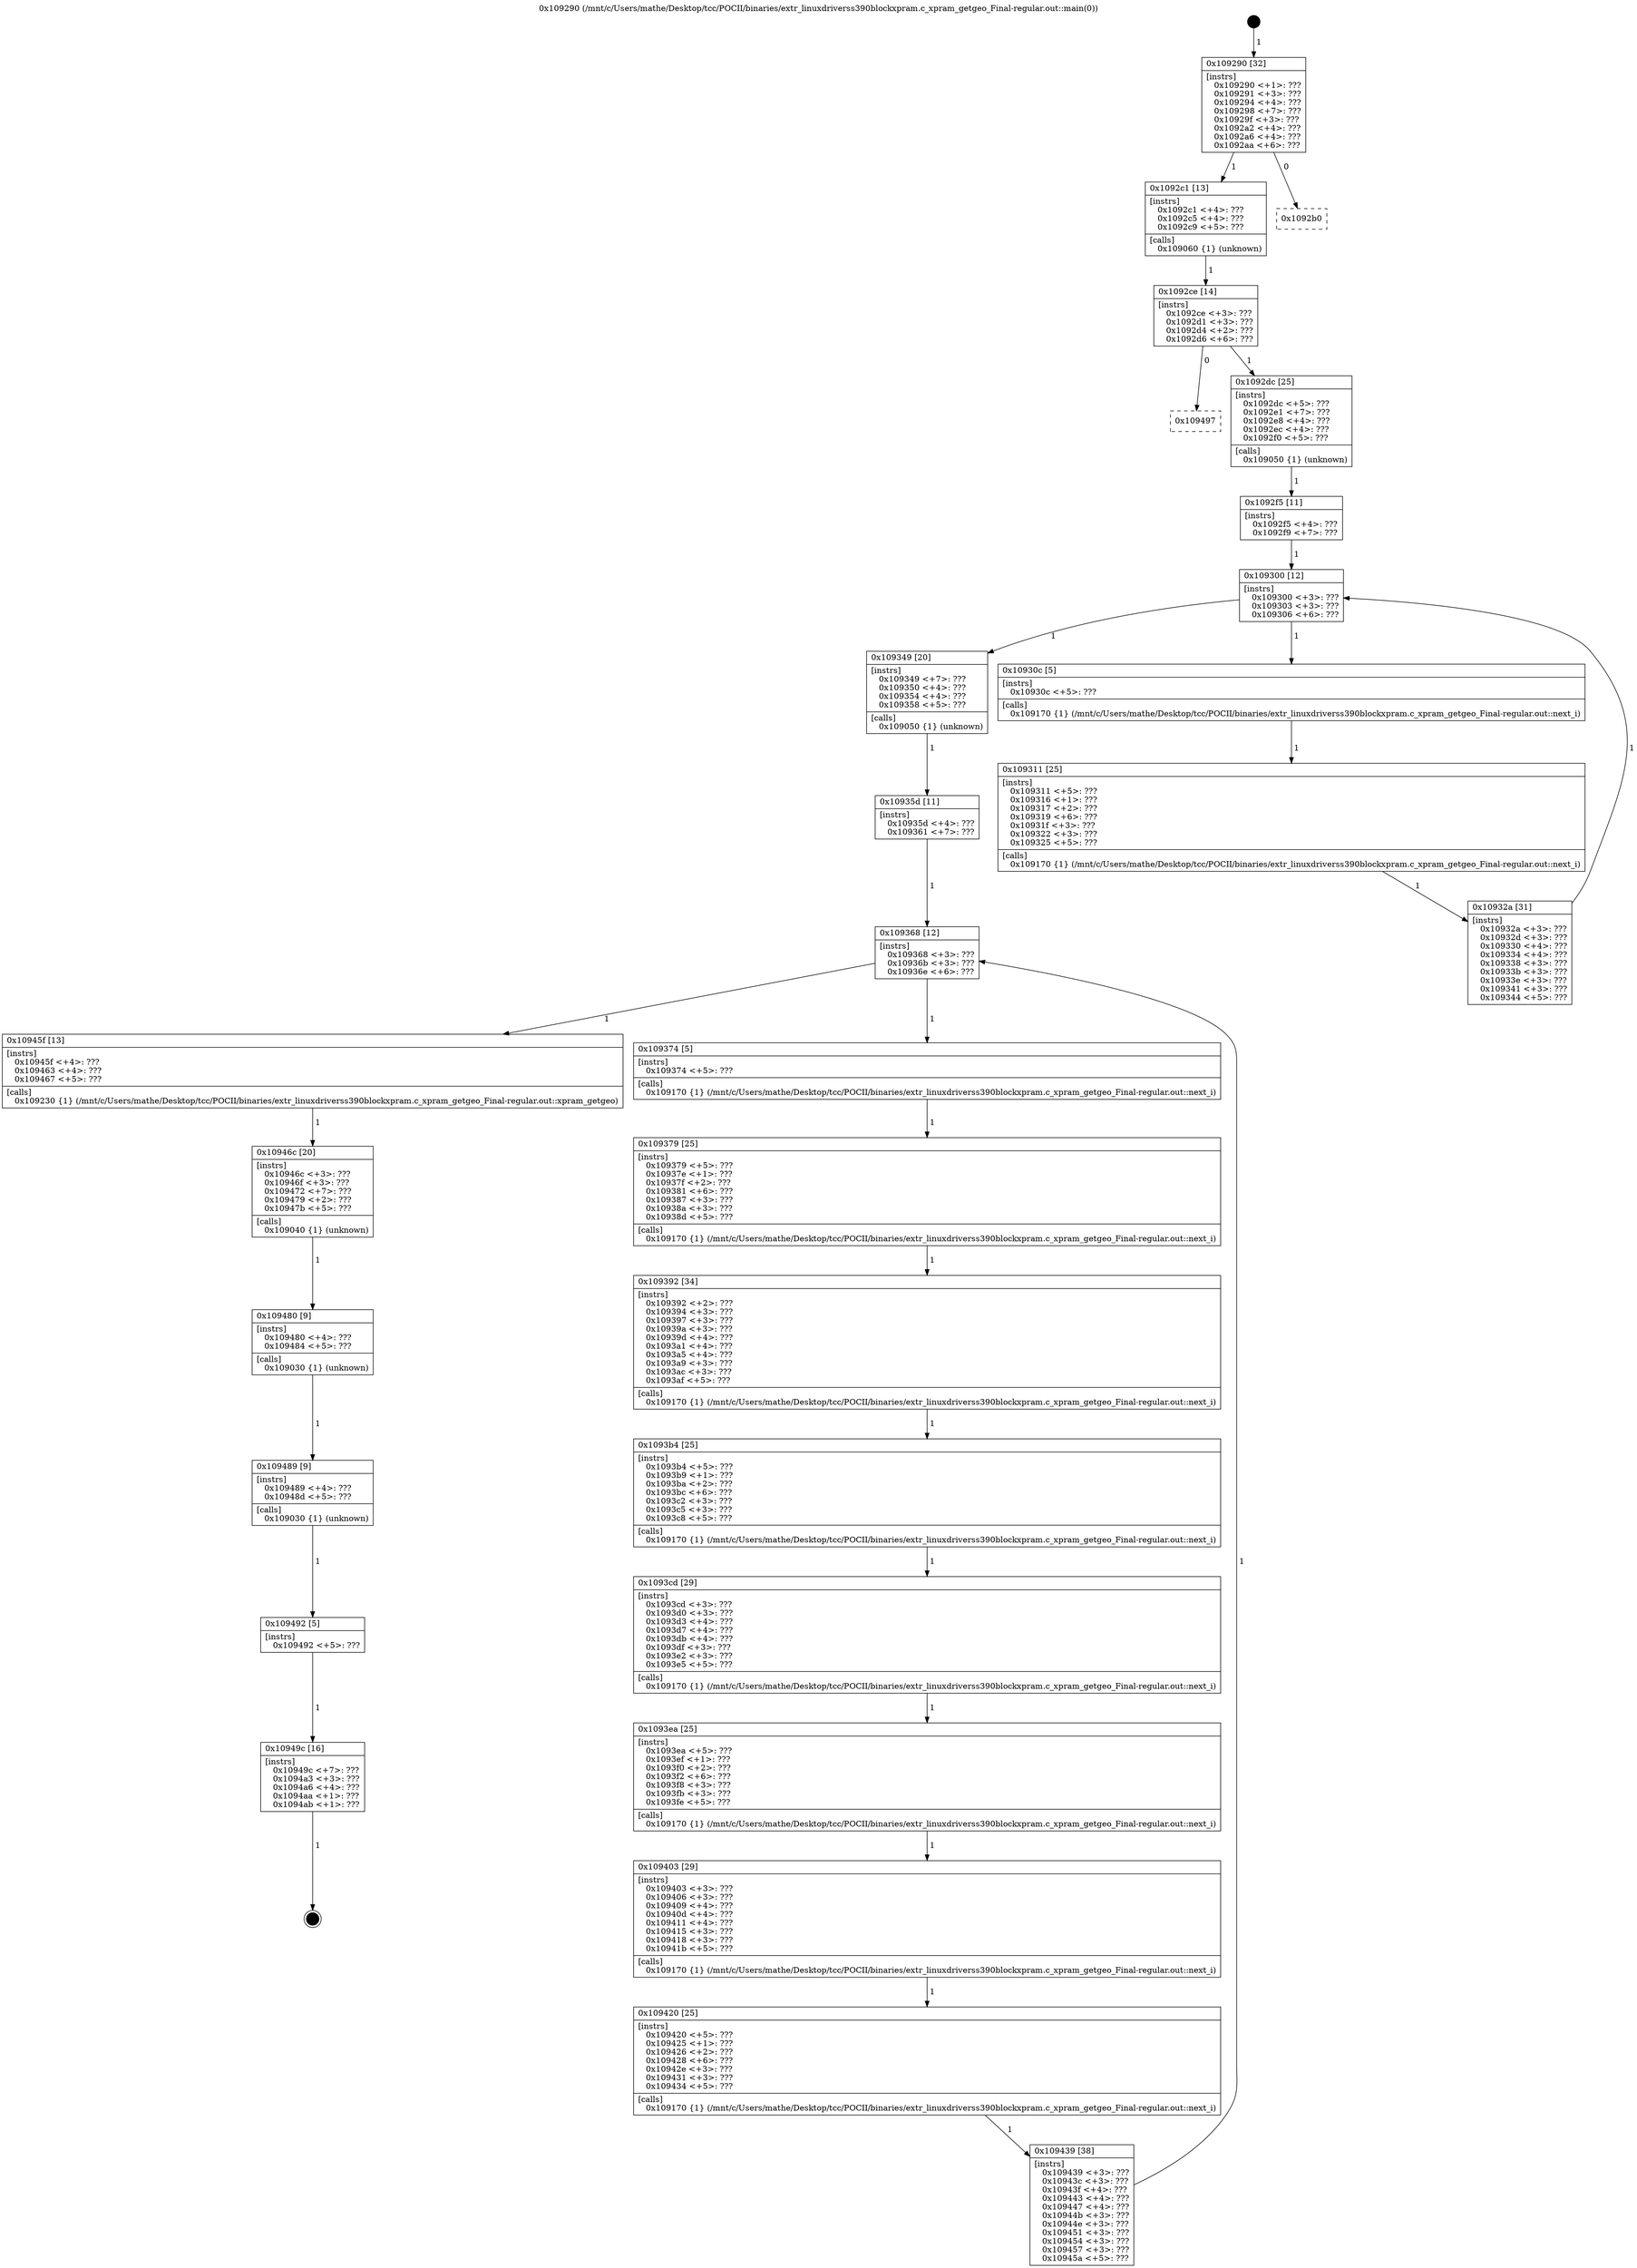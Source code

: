 digraph "0x109290" {
  label = "0x109290 (/mnt/c/Users/mathe/Desktop/tcc/POCII/binaries/extr_linuxdriverss390blockxpram.c_xpram_getgeo_Final-regular.out::main(0))"
  labelloc = "t"
  node[shape=record]

  Entry [label="",width=0.3,height=0.3,shape=circle,fillcolor=black,style=filled]
  "0x109290" [label="{
     0x109290 [32]\l
     | [instrs]\l
     &nbsp;&nbsp;0x109290 \<+1\>: ???\l
     &nbsp;&nbsp;0x109291 \<+3\>: ???\l
     &nbsp;&nbsp;0x109294 \<+4\>: ???\l
     &nbsp;&nbsp;0x109298 \<+7\>: ???\l
     &nbsp;&nbsp;0x10929f \<+3\>: ???\l
     &nbsp;&nbsp;0x1092a2 \<+4\>: ???\l
     &nbsp;&nbsp;0x1092a6 \<+4\>: ???\l
     &nbsp;&nbsp;0x1092aa \<+6\>: ???\l
  }"]
  "0x1092c1" [label="{
     0x1092c1 [13]\l
     | [instrs]\l
     &nbsp;&nbsp;0x1092c1 \<+4\>: ???\l
     &nbsp;&nbsp;0x1092c5 \<+4\>: ???\l
     &nbsp;&nbsp;0x1092c9 \<+5\>: ???\l
     | [calls]\l
     &nbsp;&nbsp;0x109060 \{1\} (unknown)\l
  }"]
  "0x1092b0" [label="{
     0x1092b0\l
  }", style=dashed]
  "0x1092ce" [label="{
     0x1092ce [14]\l
     | [instrs]\l
     &nbsp;&nbsp;0x1092ce \<+3\>: ???\l
     &nbsp;&nbsp;0x1092d1 \<+3\>: ???\l
     &nbsp;&nbsp;0x1092d4 \<+2\>: ???\l
     &nbsp;&nbsp;0x1092d6 \<+6\>: ???\l
  }"]
  "0x109497" [label="{
     0x109497\l
  }", style=dashed]
  "0x1092dc" [label="{
     0x1092dc [25]\l
     | [instrs]\l
     &nbsp;&nbsp;0x1092dc \<+5\>: ???\l
     &nbsp;&nbsp;0x1092e1 \<+7\>: ???\l
     &nbsp;&nbsp;0x1092e8 \<+4\>: ???\l
     &nbsp;&nbsp;0x1092ec \<+4\>: ???\l
     &nbsp;&nbsp;0x1092f0 \<+5\>: ???\l
     | [calls]\l
     &nbsp;&nbsp;0x109050 \{1\} (unknown)\l
  }"]
  Exit [label="",width=0.3,height=0.3,shape=circle,fillcolor=black,style=filled,peripheries=2]
  "0x109300" [label="{
     0x109300 [12]\l
     | [instrs]\l
     &nbsp;&nbsp;0x109300 \<+3\>: ???\l
     &nbsp;&nbsp;0x109303 \<+3\>: ???\l
     &nbsp;&nbsp;0x109306 \<+6\>: ???\l
  }"]
  "0x109349" [label="{
     0x109349 [20]\l
     | [instrs]\l
     &nbsp;&nbsp;0x109349 \<+7\>: ???\l
     &nbsp;&nbsp;0x109350 \<+4\>: ???\l
     &nbsp;&nbsp;0x109354 \<+4\>: ???\l
     &nbsp;&nbsp;0x109358 \<+5\>: ???\l
     | [calls]\l
     &nbsp;&nbsp;0x109050 \{1\} (unknown)\l
  }"]
  "0x10930c" [label="{
     0x10930c [5]\l
     | [instrs]\l
     &nbsp;&nbsp;0x10930c \<+5\>: ???\l
     | [calls]\l
     &nbsp;&nbsp;0x109170 \{1\} (/mnt/c/Users/mathe/Desktop/tcc/POCII/binaries/extr_linuxdriverss390blockxpram.c_xpram_getgeo_Final-regular.out::next_i)\l
  }"]
  "0x109311" [label="{
     0x109311 [25]\l
     | [instrs]\l
     &nbsp;&nbsp;0x109311 \<+5\>: ???\l
     &nbsp;&nbsp;0x109316 \<+1\>: ???\l
     &nbsp;&nbsp;0x109317 \<+2\>: ???\l
     &nbsp;&nbsp;0x109319 \<+6\>: ???\l
     &nbsp;&nbsp;0x10931f \<+3\>: ???\l
     &nbsp;&nbsp;0x109322 \<+3\>: ???\l
     &nbsp;&nbsp;0x109325 \<+5\>: ???\l
     | [calls]\l
     &nbsp;&nbsp;0x109170 \{1\} (/mnt/c/Users/mathe/Desktop/tcc/POCII/binaries/extr_linuxdriverss390blockxpram.c_xpram_getgeo_Final-regular.out::next_i)\l
  }"]
  "0x10932a" [label="{
     0x10932a [31]\l
     | [instrs]\l
     &nbsp;&nbsp;0x10932a \<+3\>: ???\l
     &nbsp;&nbsp;0x10932d \<+3\>: ???\l
     &nbsp;&nbsp;0x109330 \<+4\>: ???\l
     &nbsp;&nbsp;0x109334 \<+4\>: ???\l
     &nbsp;&nbsp;0x109338 \<+3\>: ???\l
     &nbsp;&nbsp;0x10933b \<+3\>: ???\l
     &nbsp;&nbsp;0x10933e \<+3\>: ???\l
     &nbsp;&nbsp;0x109341 \<+3\>: ???\l
     &nbsp;&nbsp;0x109344 \<+5\>: ???\l
  }"]
  "0x1092f5" [label="{
     0x1092f5 [11]\l
     | [instrs]\l
     &nbsp;&nbsp;0x1092f5 \<+4\>: ???\l
     &nbsp;&nbsp;0x1092f9 \<+7\>: ???\l
  }"]
  "0x109368" [label="{
     0x109368 [12]\l
     | [instrs]\l
     &nbsp;&nbsp;0x109368 \<+3\>: ???\l
     &nbsp;&nbsp;0x10936b \<+3\>: ???\l
     &nbsp;&nbsp;0x10936e \<+6\>: ???\l
  }"]
  "0x10945f" [label="{
     0x10945f [13]\l
     | [instrs]\l
     &nbsp;&nbsp;0x10945f \<+4\>: ???\l
     &nbsp;&nbsp;0x109463 \<+4\>: ???\l
     &nbsp;&nbsp;0x109467 \<+5\>: ???\l
     | [calls]\l
     &nbsp;&nbsp;0x109230 \{1\} (/mnt/c/Users/mathe/Desktop/tcc/POCII/binaries/extr_linuxdriverss390blockxpram.c_xpram_getgeo_Final-regular.out::xpram_getgeo)\l
  }"]
  "0x109374" [label="{
     0x109374 [5]\l
     | [instrs]\l
     &nbsp;&nbsp;0x109374 \<+5\>: ???\l
     | [calls]\l
     &nbsp;&nbsp;0x109170 \{1\} (/mnt/c/Users/mathe/Desktop/tcc/POCII/binaries/extr_linuxdriverss390blockxpram.c_xpram_getgeo_Final-regular.out::next_i)\l
  }"]
  "0x109379" [label="{
     0x109379 [25]\l
     | [instrs]\l
     &nbsp;&nbsp;0x109379 \<+5\>: ???\l
     &nbsp;&nbsp;0x10937e \<+1\>: ???\l
     &nbsp;&nbsp;0x10937f \<+2\>: ???\l
     &nbsp;&nbsp;0x109381 \<+6\>: ???\l
     &nbsp;&nbsp;0x109387 \<+3\>: ???\l
     &nbsp;&nbsp;0x10938a \<+3\>: ???\l
     &nbsp;&nbsp;0x10938d \<+5\>: ???\l
     | [calls]\l
     &nbsp;&nbsp;0x109170 \{1\} (/mnt/c/Users/mathe/Desktop/tcc/POCII/binaries/extr_linuxdriverss390blockxpram.c_xpram_getgeo_Final-regular.out::next_i)\l
  }"]
  "0x109392" [label="{
     0x109392 [34]\l
     | [instrs]\l
     &nbsp;&nbsp;0x109392 \<+2\>: ???\l
     &nbsp;&nbsp;0x109394 \<+3\>: ???\l
     &nbsp;&nbsp;0x109397 \<+3\>: ???\l
     &nbsp;&nbsp;0x10939a \<+3\>: ???\l
     &nbsp;&nbsp;0x10939d \<+4\>: ???\l
     &nbsp;&nbsp;0x1093a1 \<+4\>: ???\l
     &nbsp;&nbsp;0x1093a5 \<+4\>: ???\l
     &nbsp;&nbsp;0x1093a9 \<+3\>: ???\l
     &nbsp;&nbsp;0x1093ac \<+3\>: ???\l
     &nbsp;&nbsp;0x1093af \<+5\>: ???\l
     | [calls]\l
     &nbsp;&nbsp;0x109170 \{1\} (/mnt/c/Users/mathe/Desktop/tcc/POCII/binaries/extr_linuxdriverss390blockxpram.c_xpram_getgeo_Final-regular.out::next_i)\l
  }"]
  "0x1093b4" [label="{
     0x1093b4 [25]\l
     | [instrs]\l
     &nbsp;&nbsp;0x1093b4 \<+5\>: ???\l
     &nbsp;&nbsp;0x1093b9 \<+1\>: ???\l
     &nbsp;&nbsp;0x1093ba \<+2\>: ???\l
     &nbsp;&nbsp;0x1093bc \<+6\>: ???\l
     &nbsp;&nbsp;0x1093c2 \<+3\>: ???\l
     &nbsp;&nbsp;0x1093c5 \<+3\>: ???\l
     &nbsp;&nbsp;0x1093c8 \<+5\>: ???\l
     | [calls]\l
     &nbsp;&nbsp;0x109170 \{1\} (/mnt/c/Users/mathe/Desktop/tcc/POCII/binaries/extr_linuxdriverss390blockxpram.c_xpram_getgeo_Final-regular.out::next_i)\l
  }"]
  "0x1093cd" [label="{
     0x1093cd [29]\l
     | [instrs]\l
     &nbsp;&nbsp;0x1093cd \<+3\>: ???\l
     &nbsp;&nbsp;0x1093d0 \<+3\>: ???\l
     &nbsp;&nbsp;0x1093d3 \<+4\>: ???\l
     &nbsp;&nbsp;0x1093d7 \<+4\>: ???\l
     &nbsp;&nbsp;0x1093db \<+4\>: ???\l
     &nbsp;&nbsp;0x1093df \<+3\>: ???\l
     &nbsp;&nbsp;0x1093e2 \<+3\>: ???\l
     &nbsp;&nbsp;0x1093e5 \<+5\>: ???\l
     | [calls]\l
     &nbsp;&nbsp;0x109170 \{1\} (/mnt/c/Users/mathe/Desktop/tcc/POCII/binaries/extr_linuxdriverss390blockxpram.c_xpram_getgeo_Final-regular.out::next_i)\l
  }"]
  "0x1093ea" [label="{
     0x1093ea [25]\l
     | [instrs]\l
     &nbsp;&nbsp;0x1093ea \<+5\>: ???\l
     &nbsp;&nbsp;0x1093ef \<+1\>: ???\l
     &nbsp;&nbsp;0x1093f0 \<+2\>: ???\l
     &nbsp;&nbsp;0x1093f2 \<+6\>: ???\l
     &nbsp;&nbsp;0x1093f8 \<+3\>: ???\l
     &nbsp;&nbsp;0x1093fb \<+3\>: ???\l
     &nbsp;&nbsp;0x1093fe \<+5\>: ???\l
     | [calls]\l
     &nbsp;&nbsp;0x109170 \{1\} (/mnt/c/Users/mathe/Desktop/tcc/POCII/binaries/extr_linuxdriverss390blockxpram.c_xpram_getgeo_Final-regular.out::next_i)\l
  }"]
  "0x109403" [label="{
     0x109403 [29]\l
     | [instrs]\l
     &nbsp;&nbsp;0x109403 \<+3\>: ???\l
     &nbsp;&nbsp;0x109406 \<+3\>: ???\l
     &nbsp;&nbsp;0x109409 \<+4\>: ???\l
     &nbsp;&nbsp;0x10940d \<+4\>: ???\l
     &nbsp;&nbsp;0x109411 \<+4\>: ???\l
     &nbsp;&nbsp;0x109415 \<+3\>: ???\l
     &nbsp;&nbsp;0x109418 \<+3\>: ???\l
     &nbsp;&nbsp;0x10941b \<+5\>: ???\l
     | [calls]\l
     &nbsp;&nbsp;0x109170 \{1\} (/mnt/c/Users/mathe/Desktop/tcc/POCII/binaries/extr_linuxdriverss390blockxpram.c_xpram_getgeo_Final-regular.out::next_i)\l
  }"]
  "0x109420" [label="{
     0x109420 [25]\l
     | [instrs]\l
     &nbsp;&nbsp;0x109420 \<+5\>: ???\l
     &nbsp;&nbsp;0x109425 \<+1\>: ???\l
     &nbsp;&nbsp;0x109426 \<+2\>: ???\l
     &nbsp;&nbsp;0x109428 \<+6\>: ???\l
     &nbsp;&nbsp;0x10942e \<+3\>: ???\l
     &nbsp;&nbsp;0x109431 \<+3\>: ???\l
     &nbsp;&nbsp;0x109434 \<+5\>: ???\l
     | [calls]\l
     &nbsp;&nbsp;0x109170 \{1\} (/mnt/c/Users/mathe/Desktop/tcc/POCII/binaries/extr_linuxdriverss390blockxpram.c_xpram_getgeo_Final-regular.out::next_i)\l
  }"]
  "0x109439" [label="{
     0x109439 [38]\l
     | [instrs]\l
     &nbsp;&nbsp;0x109439 \<+3\>: ???\l
     &nbsp;&nbsp;0x10943c \<+3\>: ???\l
     &nbsp;&nbsp;0x10943f \<+4\>: ???\l
     &nbsp;&nbsp;0x109443 \<+4\>: ???\l
     &nbsp;&nbsp;0x109447 \<+4\>: ???\l
     &nbsp;&nbsp;0x10944b \<+3\>: ???\l
     &nbsp;&nbsp;0x10944e \<+3\>: ???\l
     &nbsp;&nbsp;0x109451 \<+3\>: ???\l
     &nbsp;&nbsp;0x109454 \<+3\>: ???\l
     &nbsp;&nbsp;0x109457 \<+3\>: ???\l
     &nbsp;&nbsp;0x10945a \<+5\>: ???\l
  }"]
  "0x10935d" [label="{
     0x10935d [11]\l
     | [instrs]\l
     &nbsp;&nbsp;0x10935d \<+4\>: ???\l
     &nbsp;&nbsp;0x109361 \<+7\>: ???\l
  }"]
  "0x10946c" [label="{
     0x10946c [20]\l
     | [instrs]\l
     &nbsp;&nbsp;0x10946c \<+3\>: ???\l
     &nbsp;&nbsp;0x10946f \<+3\>: ???\l
     &nbsp;&nbsp;0x109472 \<+7\>: ???\l
     &nbsp;&nbsp;0x109479 \<+2\>: ???\l
     &nbsp;&nbsp;0x10947b \<+5\>: ???\l
     | [calls]\l
     &nbsp;&nbsp;0x109040 \{1\} (unknown)\l
  }"]
  "0x109480" [label="{
     0x109480 [9]\l
     | [instrs]\l
     &nbsp;&nbsp;0x109480 \<+4\>: ???\l
     &nbsp;&nbsp;0x109484 \<+5\>: ???\l
     | [calls]\l
     &nbsp;&nbsp;0x109030 \{1\} (unknown)\l
  }"]
  "0x109489" [label="{
     0x109489 [9]\l
     | [instrs]\l
     &nbsp;&nbsp;0x109489 \<+4\>: ???\l
     &nbsp;&nbsp;0x10948d \<+5\>: ???\l
     | [calls]\l
     &nbsp;&nbsp;0x109030 \{1\} (unknown)\l
  }"]
  "0x109492" [label="{
     0x109492 [5]\l
     | [instrs]\l
     &nbsp;&nbsp;0x109492 \<+5\>: ???\l
  }"]
  "0x10949c" [label="{
     0x10949c [16]\l
     | [instrs]\l
     &nbsp;&nbsp;0x10949c \<+7\>: ???\l
     &nbsp;&nbsp;0x1094a3 \<+3\>: ???\l
     &nbsp;&nbsp;0x1094a6 \<+4\>: ???\l
     &nbsp;&nbsp;0x1094aa \<+1\>: ???\l
     &nbsp;&nbsp;0x1094ab \<+1\>: ???\l
  }"]
  Entry -> "0x109290" [label=" 1"]
  "0x109290" -> "0x1092c1" [label=" 1"]
  "0x109290" -> "0x1092b0" [label=" 0"]
  "0x1092c1" -> "0x1092ce" [label=" 1"]
  "0x1092ce" -> "0x109497" [label=" 0"]
  "0x1092ce" -> "0x1092dc" [label=" 1"]
  "0x10949c" -> Exit [label=" 1"]
  "0x1092dc" -> "0x1092f5" [label=" 1"]
  "0x109300" -> "0x109349" [label=" 1"]
  "0x109300" -> "0x10930c" [label=" 1"]
  "0x10930c" -> "0x109311" [label=" 1"]
  "0x109311" -> "0x10932a" [label=" 1"]
  "0x1092f5" -> "0x109300" [label=" 1"]
  "0x10932a" -> "0x109300" [label=" 1"]
  "0x109349" -> "0x10935d" [label=" 1"]
  "0x109368" -> "0x10945f" [label=" 1"]
  "0x109368" -> "0x109374" [label=" 1"]
  "0x109374" -> "0x109379" [label=" 1"]
  "0x109379" -> "0x109392" [label=" 1"]
  "0x109392" -> "0x1093b4" [label=" 1"]
  "0x1093b4" -> "0x1093cd" [label=" 1"]
  "0x1093cd" -> "0x1093ea" [label=" 1"]
  "0x1093ea" -> "0x109403" [label=" 1"]
  "0x109403" -> "0x109420" [label=" 1"]
  "0x109420" -> "0x109439" [label=" 1"]
  "0x10935d" -> "0x109368" [label=" 1"]
  "0x109439" -> "0x109368" [label=" 1"]
  "0x10945f" -> "0x10946c" [label=" 1"]
  "0x10946c" -> "0x109480" [label=" 1"]
  "0x109480" -> "0x109489" [label=" 1"]
  "0x109489" -> "0x109492" [label=" 1"]
  "0x109492" -> "0x10949c" [label=" 1"]
}
